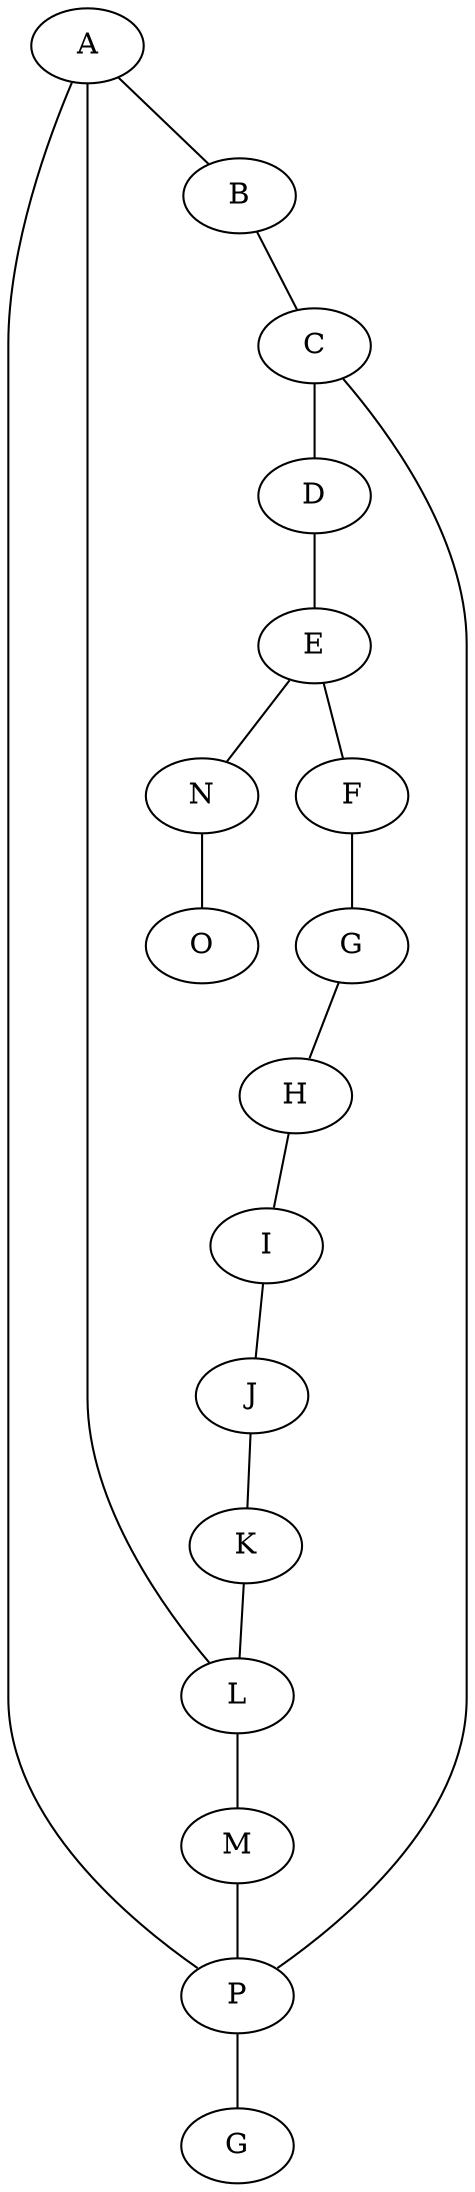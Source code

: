 strict graph  {
0 [label=A];
204 [label=B];
205 [label=C];
206 [label=D];
207 [label=E];
208 [label=F];
209 [label=G];
210 [label=H];
211 [label=I];
212 [label=J];
213 [label=K];
214 [label=L];
215 [label=M];
216 [label=P];
229 [label=N];
230 [label=O];
232 [label=G];
0 -- 204;
0 -- 216;
0 -- 214;
204 -- 205;
205 -- 206;
205 -- 216;
206 -- 207;
207 -- 208;
207 -- 229;
208 -- 209;
209 -- 210;
210 -- 211;
211 -- 212;
212 -- 213;
213 -- 214;
214 -- 215;
215 -- 216;
216 -- 232;
229 -- 230;
}
